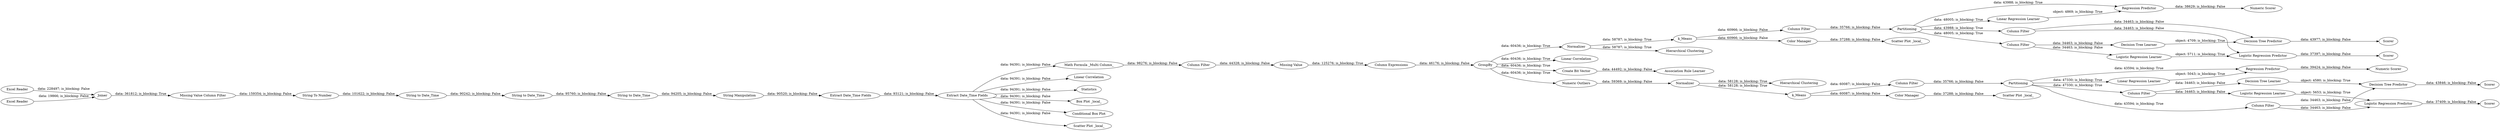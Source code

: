 digraph {
	"-4794237066474906165_62" [label="Column Filter"]
	"-4794237066474906165_55" [label="Column Filter"]
	"-4794237066474906165_53" [label="Linear Correlation"]
	"-4794237066474906165_48" [label="Create Bit Vector"]
	"-4794237066474906165_26" [label="Linear Correlation"]
	"-4794237066474906165_51" [label="Regression Predictor"]
	"-4794237066474906165_1" [label="Excel Reader"]
	"-4794237066474906165_32" [label="Missing Value"]
	"-4794237066474906165_54" [label="Column Filter"]
	"-4794237066474906165_61" [label="Column Filter"]
	"-4794237066474906165_41" [label=Normalizer]
	"-4794237066474906165_58" [label=Partitioning]
	"-4794237066474906165_57" [label="Numeric Scorer"]
	"-4794237066474906165_40" [label="Color Manager"]
	"-4794237066474906165_67" [label="Column Filter"]
	"-4794237066474906165_56" [label="Regression Predictor"]
	"-4794237066474906165_42" [label="Color Manager"]
	"-4794237066474906165_63" [label="Decision Tree Predictor"]
	"-4794237066474906165_69" [label="Decision Tree Learner"]
	"-4794237066474906165_75" [label="Logistic Regression Predictor"]
	"-4794237066474906165_49" [label=Partitioning]
	"-4794237066474906165_65" [label="Column Filter"]
	"-4794237066474906165_50" [label="Linear Regression Learner"]
	"-4794237066474906165_36" [label="Numeric Outliers"]
	"-4794237066474906165_27" [label="Column Filter"]
	"-4794237066474906165_71" [label="Logistic Regression Predictor"]
	"-4794237066474906165_3" [label="String to Date_Time"]
	"-4794237066474906165_10" [label=Statistics]
	"-4794237066474906165_34" [label="Column Expressions"]
	"-4794237066474906165_39" [label="Scatter Plot _local_"]
	"-4794237066474906165_11" [label="Extract Date_Time Fields"]
	"-4794237066474906165_70" [label="Logistic Regression Learner"]
	"-4794237066474906165_15" [label="Hierarchical Clustering"]
	"-4794237066474906165_68" [label=Scorer]
	"-4794237066474906165_29" [label=GroupBy]
	"-4794237066474906165_59" [label="Linear Regression Learner"]
	"-4794237066474906165_22" [label="Box Plot _local_"]
	"-4794237066474906165_43" [label=k_Means]
	"-4794237066474906165_7" [label="Missing Value Column Filter"]
	"-4794237066474906165_72" [label=Scorer]
	"-4794237066474906165_28" [label="Math Formula _Multi Column_"]
	"-4794237066474906165_45" [label="Hierarchical Clustering"]
	"-4794237066474906165_25" [label="Conditional Box Plot"]
	"-4794237066474906165_44" [label="Scatter Plot _local_"]
	"-4794237066474906165_74" [label=Scorer]
	"-4794237066474906165_8" [label="String to Date_Time"]
	"-4794237066474906165_9" [label="String to Date_Time"]
	"-4794237066474906165_46" [label="Association Rule Learner"]
	"-4794237066474906165_66" [label="Decision Tree Predictor"]
	"-4794237066474906165_60" [label="Decision Tree Learner"]
	"-4794237066474906165_5" [label=Joiner]
	"-4794237066474906165_14" [label="String Manipulation"]
	"-4794237066474906165_12" [label="Extract Date_Time Fields"]
	"-4794237066474906165_38" [label=Normalizer]
	"-4794237066474906165_73" [label="Logistic Regression Learner"]
	"-4794237066474906165_24" [label="Scatter Plot _local_"]
	"-4794237066474906165_2" [label="String To Number"]
	"-4794237066474906165_52" [label="Numeric Scorer"]
	"-4794237066474906165_64" [label=Scorer]
	"-4794237066474906165_16" [label=k_Means]
	"-4794237066474906165_4" [label="Excel Reader"]
	"-4794237066474906165_12" -> "-4794237066474906165_28" [label="data: 94391; is_blocking: False"]
	"-4794237066474906165_63" -> "-4794237066474906165_64" [label="data: 43977; is_blocking: False"]
	"-4794237066474906165_62" -> "-4794237066474906165_63" [label="data: 34463; is_blocking: False"]
	"-4794237066474906165_49" -> "-4794237066474906165_50" [label="data: 48005; is_blocking: True"]
	"-4794237066474906165_49" -> "-4794237066474906165_61" [label="data: 48005; is_blocking: True"]
	"-4794237066474906165_50" -> "-4794237066474906165_51" [label="object: 4869; is_blocking: True"]
	"-4794237066474906165_4" -> "-4794237066474906165_5" [label="data: 19866; is_blocking: False"]
	"-4794237066474906165_51" -> "-4794237066474906165_52" [label="data: 38629; is_blocking: False"]
	"-4794237066474906165_8" -> "-4794237066474906165_9" [label="data: 95760; is_blocking: False"]
	"-4794237066474906165_43" -> "-4794237066474906165_42" [label="data: 60966; is_blocking: False"]
	"-4794237066474906165_55" -> "-4794237066474906165_58" [label="data: 35766; is_blocking: False"]
	"-4794237066474906165_67" -> "-4794237066474906165_75" [label="data: 34463; is_blocking: False"]
	"-4794237066474906165_59" -> "-4794237066474906165_56" [label="object: 5043; is_blocking: True"]
	"-4794237066474906165_2" -> "-4794237066474906165_3" [label="data: 101622; is_blocking: False"]
	"-4794237066474906165_56" -> "-4794237066474906165_57" [label="data: 39424; is_blocking: False"]
	"-4794237066474906165_29" -> "-4794237066474906165_48" [label="data: 60436; is_blocking: True"]
	"-4794237066474906165_29" -> "-4794237066474906165_53" [label="data: 60436; is_blocking: True"]
	"-4794237066474906165_29" -> "-4794237066474906165_41" [label="data: 60436; is_blocking: True"]
	"-4794237066474906165_41" -> "-4794237066474906165_45" [label="data: 58787; is_blocking: True"]
	"-4794237066474906165_60" -> "-4794237066474906165_63" [label="object: 4709; is_blocking: True"]
	"-4794237066474906165_62" -> "-4794237066474906165_71" [label="data: 34463; is_blocking: False"]
	"-4794237066474906165_75" -> "-4794237066474906165_74" [label="data: 37409; is_blocking: False"]
	"-4794237066474906165_65" -> "-4794237066474906165_69" [label="data: 34463; is_blocking: False"]
	"-4794237066474906165_61" -> "-4794237066474906165_70" [label="data: 34463; is_blocking: False"]
	"-4794237066474906165_32" -> "-4794237066474906165_34" [label="data: 125276; is_blocking: True"]
	"-4794237066474906165_70" -> "-4794237066474906165_71" [label="object: 5711; is_blocking: True"]
	"-4794237066474906165_11" -> "-4794237066474906165_12" [label="data: 93121; is_blocking: False"]
	"-4794237066474906165_48" -> "-4794237066474906165_46" [label="data: 44492; is_blocking: False"]
	"-4794237066474906165_49" -> "-4794237066474906165_62" [label="data: 43988; is_blocking: True"]
	"-4794237066474906165_40" -> "-4794237066474906165_39" [label="data: 37288; is_blocking: False"]
	"-4794237066474906165_67" -> "-4794237066474906165_66" [label="data: 34463; is_blocking: False"]
	"-4794237066474906165_58" -> "-4794237066474906165_59" [label="data: 47330; is_blocking: True"]
	"-4794237066474906165_5" -> "-4794237066474906165_7" [label="data: 361812; is_blocking: True"]
	"-4794237066474906165_1" -> "-4794237066474906165_5" [label="data: 228497; is_blocking: False"]
	"-4794237066474906165_28" -> "-4794237066474906165_27" [label="data: 98276; is_blocking: False"]
	"-4794237066474906165_12" -> "-4794237066474906165_10" [label="data: 94391; is_blocking: False"]
	"-4794237066474906165_12" -> "-4794237066474906165_26" [label="data: 94391; is_blocking: False"]
	"-4794237066474906165_41" -> "-4794237066474906165_43" [label="data: 58787; is_blocking: True"]
	"-4794237066474906165_9" -> "-4794237066474906165_14" [label="data: 94205; is_blocking: False"]
	"-4794237066474906165_16" -> "-4794237066474906165_40" [label="data: 60087; is_blocking: False"]
	"-4794237066474906165_27" -> "-4794237066474906165_32" [label="data: 44328; is_blocking: False"]
	"-4794237066474906165_29" -> "-4794237066474906165_36" [label="data: 60436; is_blocking: True"]
	"-4794237066474906165_34" -> "-4794237066474906165_29" [label="data: 46176; is_blocking: False"]
	"-4794237066474906165_38" -> "-4794237066474906165_15" [label="data: 58128; is_blocking: True"]
	"-4794237066474906165_71" -> "-4794237066474906165_72" [label="data: 37397; is_blocking: False"]
	"-4794237066474906165_14" -> "-4794237066474906165_11" [label="data: 90520; is_blocking: False"]
	"-4794237066474906165_65" -> "-4794237066474906165_73" [label="data: 34463; is_blocking: False"]
	"-4794237066474906165_49" -> "-4794237066474906165_51" [label="data: 43988; is_blocking: True"]
	"-4794237066474906165_12" -> "-4794237066474906165_22" [label="data: 94391; is_blocking: False"]
	"-4794237066474906165_3" -> "-4794237066474906165_8" [label="data: 90242; is_blocking: False"]
	"-4794237066474906165_69" -> "-4794237066474906165_66" [label="object: 4580; is_blocking: True"]
	"-4794237066474906165_43" -> "-4794237066474906165_54" [label="data: 60966; is_blocking: False"]
	"-4794237066474906165_16" -> "-4794237066474906165_55" [label="data: 60087; is_blocking: False"]
	"-4794237066474906165_12" -> "-4794237066474906165_25" [label="data: 94391; is_blocking: False"]
	"-4794237066474906165_36" -> "-4794237066474906165_38" [label="data: 59369; is_blocking: False"]
	"-4794237066474906165_73" -> "-4794237066474906165_75" [label="object: 5653; is_blocking: True"]
	"-4794237066474906165_42" -> "-4794237066474906165_44" [label="data: 37288; is_blocking: False"]
	"-4794237066474906165_66" -> "-4794237066474906165_68" [label="data: 43846; is_blocking: False"]
	"-4794237066474906165_58" -> "-4794237066474906165_65" [label="data: 47330; is_blocking: True"]
	"-4794237066474906165_38" -> "-4794237066474906165_16" [label="data: 58128; is_blocking: True"]
	"-4794237066474906165_54" -> "-4794237066474906165_49" [label="data: 35766; is_blocking: False"]
	"-4794237066474906165_58" -> "-4794237066474906165_67" [label="data: 43594; is_blocking: True"]
	"-4794237066474906165_12" -> "-4794237066474906165_24" [label="data: 94391; is_blocking: False"]
	"-4794237066474906165_58" -> "-4794237066474906165_56" [label="data: 43594; is_blocking: True"]
	"-4794237066474906165_61" -> "-4794237066474906165_60" [label="data: 34463; is_blocking: False"]
	"-4794237066474906165_7" -> "-4794237066474906165_2" [label="data: 159354; is_blocking: False"]
	rankdir=LR
}

